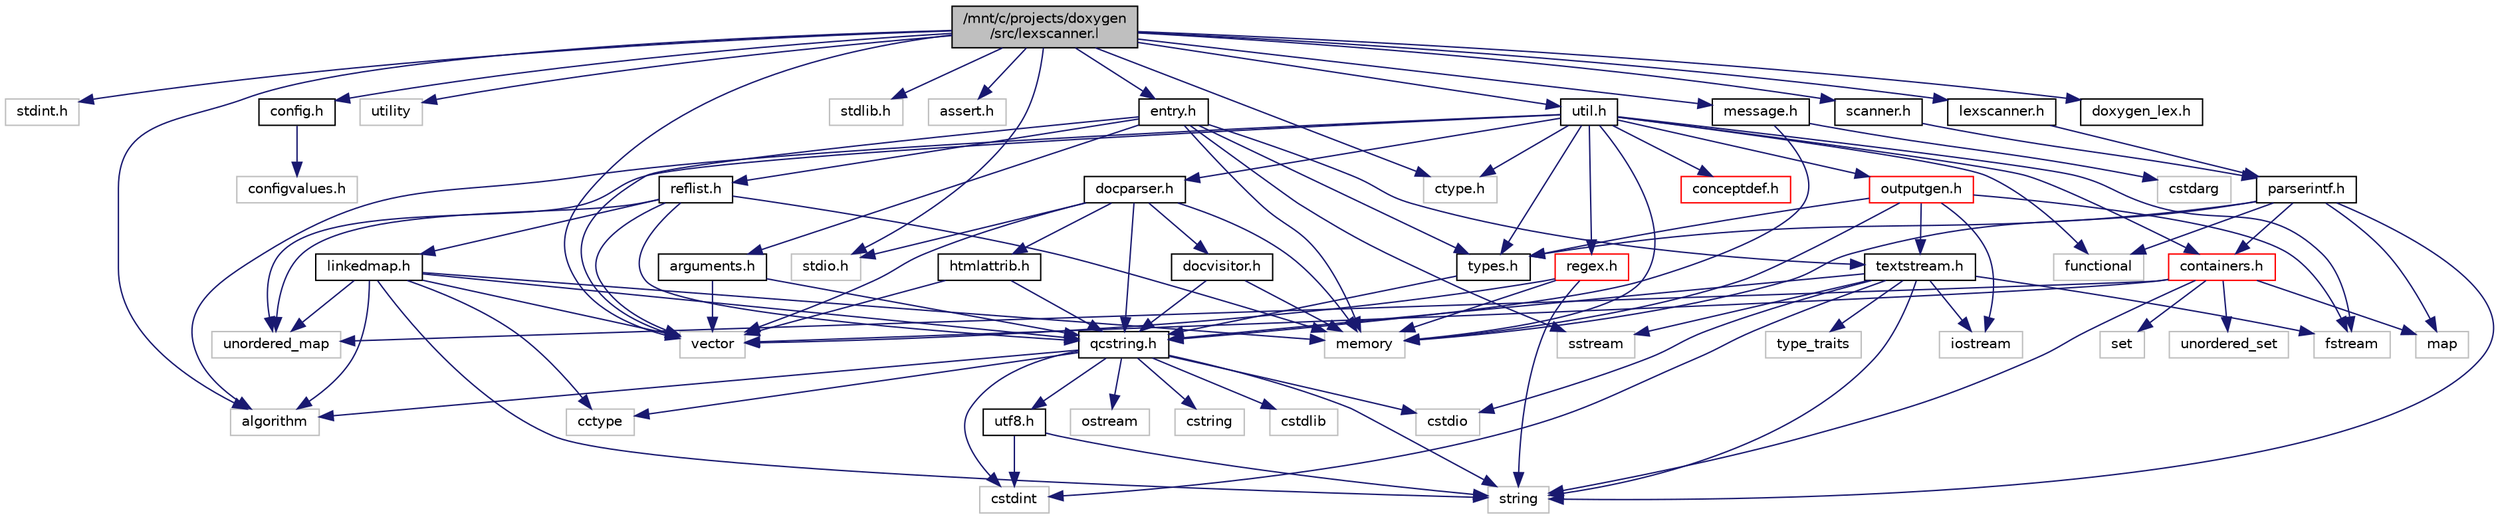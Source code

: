 digraph "/mnt/c/projects/doxygen/src/lexscanner.l"
{
 // LATEX_PDF_SIZE
  edge [fontname="Helvetica",fontsize="10",labelfontname="Helvetica",labelfontsize="10"];
  node [fontname="Helvetica",fontsize="10",shape=record];
  Node1 [label="/mnt/c/projects/doxygen\l/src/lexscanner.l",height=0.2,width=0.4,color="black", fillcolor="grey75", style="filled", fontcolor="black",tooltip=" "];
  Node1 -> Node2 [color="midnightblue",fontsize="10",style="solid"];
  Node2 [label="stdint.h",height=0.2,width=0.4,color="grey75", fillcolor="white", style="filled",tooltip=" "];
  Node1 -> Node3 [color="midnightblue",fontsize="10",style="solid"];
  Node3 [label="algorithm",height=0.2,width=0.4,color="grey75", fillcolor="white", style="filled",tooltip=" "];
  Node1 -> Node4 [color="midnightblue",fontsize="10",style="solid"];
  Node4 [label="vector",height=0.2,width=0.4,color="grey75", fillcolor="white", style="filled",tooltip=" "];
  Node1 -> Node5 [color="midnightblue",fontsize="10",style="solid"];
  Node5 [label="utility",height=0.2,width=0.4,color="grey75", fillcolor="white", style="filled",tooltip=" "];
  Node1 -> Node6 [color="midnightblue",fontsize="10",style="solid"];
  Node6 [label="stdio.h",height=0.2,width=0.4,color="grey75", fillcolor="white", style="filled",tooltip=" "];
  Node1 -> Node7 [color="midnightblue",fontsize="10",style="solid"];
  Node7 [label="stdlib.h",height=0.2,width=0.4,color="grey75", fillcolor="white", style="filled",tooltip=" "];
  Node1 -> Node8 [color="midnightblue",fontsize="10",style="solid"];
  Node8 [label="assert.h",height=0.2,width=0.4,color="grey75", fillcolor="white", style="filled",tooltip=" "];
  Node1 -> Node9 [color="midnightblue",fontsize="10",style="solid"];
  Node9 [label="ctype.h",height=0.2,width=0.4,color="grey75", fillcolor="white", style="filled",tooltip=" "];
  Node1 -> Node10 [color="midnightblue",fontsize="10",style="solid"];
  Node10 [label="config.h",height=0.2,width=0.4,color="black", fillcolor="white", style="filled",URL="$config_8h.html",tooltip=" "];
  Node10 -> Node11 [color="midnightblue",fontsize="10",style="solid"];
  Node11 [label="configvalues.h",height=0.2,width=0.4,color="grey75", fillcolor="white", style="filled",tooltip=" "];
  Node1 -> Node12 [color="midnightblue",fontsize="10",style="solid"];
  Node12 [label="lexscanner.h",height=0.2,width=0.4,color="black", fillcolor="white", style="filled",URL="$lexscanner_8h.html",tooltip=" "];
  Node12 -> Node13 [color="midnightblue",fontsize="10",style="solid"];
  Node13 [label="parserintf.h",height=0.2,width=0.4,color="black", fillcolor="white", style="filled",URL="$parserintf_8h.html",tooltip=" "];
  Node13 -> Node14 [color="midnightblue",fontsize="10",style="solid"];
  Node14 [label="functional",height=0.2,width=0.4,color="grey75", fillcolor="white", style="filled",tooltip=" "];
  Node13 -> Node15 [color="midnightblue",fontsize="10",style="solid"];
  Node15 [label="memory",height=0.2,width=0.4,color="grey75", fillcolor="white", style="filled",tooltip=" "];
  Node13 -> Node16 [color="midnightblue",fontsize="10",style="solid"];
  Node16 [label="map",height=0.2,width=0.4,color="grey75", fillcolor="white", style="filled",tooltip=" "];
  Node13 -> Node17 [color="midnightblue",fontsize="10",style="solid"];
  Node17 [label="string",height=0.2,width=0.4,color="grey75", fillcolor="white", style="filled",tooltip=" "];
  Node13 -> Node18 [color="midnightblue",fontsize="10",style="solid"];
  Node18 [label="types.h",height=0.2,width=0.4,color="black", fillcolor="white", style="filled",URL="$types_8h.html",tooltip="This file contains a number of basic enums and types."];
  Node18 -> Node19 [color="midnightblue",fontsize="10",style="solid"];
  Node19 [label="qcstring.h",height=0.2,width=0.4,color="black", fillcolor="white", style="filled",URL="$qcstring_8h.html",tooltip=" "];
  Node19 -> Node17 [color="midnightblue",fontsize="10",style="solid"];
  Node19 -> Node3 [color="midnightblue",fontsize="10",style="solid"];
  Node19 -> Node20 [color="midnightblue",fontsize="10",style="solid"];
  Node20 [label="cctype",height=0.2,width=0.4,color="grey75", fillcolor="white", style="filled",tooltip=" "];
  Node19 -> Node21 [color="midnightblue",fontsize="10",style="solid"];
  Node21 [label="cstring",height=0.2,width=0.4,color="grey75", fillcolor="white", style="filled",tooltip=" "];
  Node19 -> Node22 [color="midnightblue",fontsize="10",style="solid"];
  Node22 [label="cstdio",height=0.2,width=0.4,color="grey75", fillcolor="white", style="filled",tooltip=" "];
  Node19 -> Node23 [color="midnightblue",fontsize="10",style="solid"];
  Node23 [label="cstdlib",height=0.2,width=0.4,color="grey75", fillcolor="white", style="filled",tooltip=" "];
  Node19 -> Node24 [color="midnightblue",fontsize="10",style="solid"];
  Node24 [label="cstdint",height=0.2,width=0.4,color="grey75", fillcolor="white", style="filled",tooltip=" "];
  Node19 -> Node25 [color="midnightblue",fontsize="10",style="solid"];
  Node25 [label="ostream",height=0.2,width=0.4,color="grey75", fillcolor="white", style="filled",tooltip=" "];
  Node19 -> Node26 [color="midnightblue",fontsize="10",style="solid"];
  Node26 [label="utf8.h",height=0.2,width=0.4,color="black", fillcolor="white", style="filled",URL="$utf8_8h.html",tooltip="Various UTF8 related helper functions."];
  Node26 -> Node24 [color="midnightblue",fontsize="10",style="solid"];
  Node26 -> Node17 [color="midnightblue",fontsize="10",style="solid"];
  Node13 -> Node27 [color="midnightblue",fontsize="10",style="solid"];
  Node27 [label="containers.h",height=0.2,width=0.4,color="red", fillcolor="white", style="filled",URL="$containers_8h.html",tooltip=" "];
  Node27 -> Node4 [color="midnightblue",fontsize="10",style="solid"];
  Node27 -> Node17 [color="midnightblue",fontsize="10",style="solid"];
  Node27 -> Node28 [color="midnightblue",fontsize="10",style="solid"];
  Node28 [label="set",height=0.2,width=0.4,color="grey75", fillcolor="white", style="filled",tooltip=" "];
  Node27 -> Node16 [color="midnightblue",fontsize="10",style="solid"];
  Node27 -> Node29 [color="midnightblue",fontsize="10",style="solid"];
  Node29 [label="unordered_set",height=0.2,width=0.4,color="grey75", fillcolor="white", style="filled",tooltip=" "];
  Node27 -> Node30 [color="midnightblue",fontsize="10",style="solid"];
  Node30 [label="unordered_map",height=0.2,width=0.4,color="grey75", fillcolor="white", style="filled",tooltip=" "];
  Node1 -> Node32 [color="midnightblue",fontsize="10",style="solid"];
  Node32 [label="entry.h",height=0.2,width=0.4,color="black", fillcolor="white", style="filled",URL="$entry_8h.html",tooltip=" "];
  Node32 -> Node4 [color="midnightblue",fontsize="10",style="solid"];
  Node32 -> Node15 [color="midnightblue",fontsize="10",style="solid"];
  Node32 -> Node33 [color="midnightblue",fontsize="10",style="solid"];
  Node33 [label="sstream",height=0.2,width=0.4,color="grey75", fillcolor="white", style="filled",tooltip=" "];
  Node32 -> Node18 [color="midnightblue",fontsize="10",style="solid"];
  Node32 -> Node34 [color="midnightblue",fontsize="10",style="solid"];
  Node34 [label="arguments.h",height=0.2,width=0.4,color="black", fillcolor="white", style="filled",URL="$arguments_8h.html",tooltip=" "];
  Node34 -> Node4 [color="midnightblue",fontsize="10",style="solid"];
  Node34 -> Node19 [color="midnightblue",fontsize="10",style="solid"];
  Node32 -> Node35 [color="midnightblue",fontsize="10",style="solid"];
  Node35 [label="reflist.h",height=0.2,width=0.4,color="black", fillcolor="white", style="filled",URL="$reflist_8h.html",tooltip=" "];
  Node35 -> Node4 [color="midnightblue",fontsize="10",style="solid"];
  Node35 -> Node30 [color="midnightblue",fontsize="10",style="solid"];
  Node35 -> Node15 [color="midnightblue",fontsize="10",style="solid"];
  Node35 -> Node19 [color="midnightblue",fontsize="10",style="solid"];
  Node35 -> Node36 [color="midnightblue",fontsize="10",style="solid"];
  Node36 [label="linkedmap.h",height=0.2,width=0.4,color="black", fillcolor="white", style="filled",URL="$linkedmap_8h.html",tooltip=" "];
  Node36 -> Node30 [color="midnightblue",fontsize="10",style="solid"];
  Node36 -> Node4 [color="midnightblue",fontsize="10",style="solid"];
  Node36 -> Node15 [color="midnightblue",fontsize="10",style="solid"];
  Node36 -> Node17 [color="midnightblue",fontsize="10",style="solid"];
  Node36 -> Node3 [color="midnightblue",fontsize="10",style="solid"];
  Node36 -> Node20 [color="midnightblue",fontsize="10",style="solid"];
  Node36 -> Node19 [color="midnightblue",fontsize="10",style="solid"];
  Node32 -> Node37 [color="midnightblue",fontsize="10",style="solid"];
  Node37 [label="textstream.h",height=0.2,width=0.4,color="black", fillcolor="white", style="filled",URL="$textstream_8h.html",tooltip=" "];
  Node37 -> Node17 [color="midnightblue",fontsize="10",style="solid"];
  Node37 -> Node38 [color="midnightblue",fontsize="10",style="solid"];
  Node38 [label="iostream",height=0.2,width=0.4,color="grey75", fillcolor="white", style="filled",tooltip=" "];
  Node37 -> Node33 [color="midnightblue",fontsize="10",style="solid"];
  Node37 -> Node24 [color="midnightblue",fontsize="10",style="solid"];
  Node37 -> Node22 [color="midnightblue",fontsize="10",style="solid"];
  Node37 -> Node39 [color="midnightblue",fontsize="10",style="solid"];
  Node39 [label="fstream",height=0.2,width=0.4,color="grey75", fillcolor="white", style="filled",tooltip=" "];
  Node37 -> Node40 [color="midnightblue",fontsize="10",style="solid"];
  Node40 [label="type_traits",height=0.2,width=0.4,color="grey75", fillcolor="white", style="filled",tooltip=" "];
  Node37 -> Node19 [color="midnightblue",fontsize="10",style="solid"];
  Node1 -> Node41 [color="midnightblue",fontsize="10",style="solid"];
  Node41 [label="message.h",height=0.2,width=0.4,color="black", fillcolor="white", style="filled",URL="$message_8h.html",tooltip=" "];
  Node41 -> Node42 [color="midnightblue",fontsize="10",style="solid"];
  Node42 [label="cstdarg",height=0.2,width=0.4,color="grey75", fillcolor="white", style="filled",tooltip=" "];
  Node41 -> Node19 [color="midnightblue",fontsize="10",style="solid"];
  Node1 -> Node43 [color="midnightblue",fontsize="10",style="solid"];
  Node43 [label="util.h",height=0.2,width=0.4,color="black", fillcolor="white", style="filled",URL="$util_8h.html",tooltip="A bunch of utility functions."];
  Node43 -> Node15 [color="midnightblue",fontsize="10",style="solid"];
  Node43 -> Node30 [color="midnightblue",fontsize="10",style="solid"];
  Node43 -> Node3 [color="midnightblue",fontsize="10",style="solid"];
  Node43 -> Node14 [color="midnightblue",fontsize="10",style="solid"];
  Node43 -> Node39 [color="midnightblue",fontsize="10",style="solid"];
  Node43 -> Node9 [color="midnightblue",fontsize="10",style="solid"];
  Node43 -> Node18 [color="midnightblue",fontsize="10",style="solid"];
  Node43 -> Node44 [color="midnightblue",fontsize="10",style="solid"];
  Node44 [label="docparser.h",height=0.2,width=0.4,color="black", fillcolor="white", style="filled",URL="$docparser_8h.html",tooltip=" "];
  Node44 -> Node6 [color="midnightblue",fontsize="10",style="solid"];
  Node44 -> Node4 [color="midnightblue",fontsize="10",style="solid"];
  Node44 -> Node15 [color="midnightblue",fontsize="10",style="solid"];
  Node44 -> Node19 [color="midnightblue",fontsize="10",style="solid"];
  Node44 -> Node45 [color="midnightblue",fontsize="10",style="solid"];
  Node45 [label="docvisitor.h",height=0.2,width=0.4,color="black", fillcolor="white", style="filled",URL="$docvisitor_8h.html",tooltip=" "];
  Node45 -> Node15 [color="midnightblue",fontsize="10",style="solid"];
  Node45 -> Node19 [color="midnightblue",fontsize="10",style="solid"];
  Node44 -> Node46 [color="midnightblue",fontsize="10",style="solid"];
  Node46 [label="htmlattrib.h",height=0.2,width=0.4,color="black", fillcolor="white", style="filled",URL="$htmlattrib_8h.html",tooltip=" "];
  Node46 -> Node4 [color="midnightblue",fontsize="10",style="solid"];
  Node46 -> Node19 [color="midnightblue",fontsize="10",style="solid"];
  Node43 -> Node27 [color="midnightblue",fontsize="10",style="solid"];
  Node43 -> Node47 [color="midnightblue",fontsize="10",style="solid"];
  Node47 [label="outputgen.h",height=0.2,width=0.4,color="red", fillcolor="white", style="filled",URL="$outputgen_8h.html",tooltip=" "];
  Node47 -> Node15 [color="midnightblue",fontsize="10",style="solid"];
  Node47 -> Node38 [color="midnightblue",fontsize="10",style="solid"];
  Node47 -> Node39 [color="midnightblue",fontsize="10",style="solid"];
  Node47 -> Node18 [color="midnightblue",fontsize="10",style="solid"];
  Node47 -> Node37 [color="midnightblue",fontsize="10",style="solid"];
  Node43 -> Node51 [color="midnightblue",fontsize="10",style="solid"];
  Node51 [label="regex.h",height=0.2,width=0.4,color="red", fillcolor="white", style="filled",URL="$regex_8h.html",tooltip=" "];
  Node51 -> Node15 [color="midnightblue",fontsize="10",style="solid"];
  Node51 -> Node17 [color="midnightblue",fontsize="10",style="solid"];
  Node51 -> Node4 [color="midnightblue",fontsize="10",style="solid"];
  Node43 -> Node53 [color="midnightblue",fontsize="10",style="solid"];
  Node53 [label="conceptdef.h",height=0.2,width=0.4,color="red", fillcolor="white", style="filled",URL="$conceptdef_8h.html",tooltip=" "];
  Node1 -> Node61 [color="midnightblue",fontsize="10",style="solid"];
  Node61 [label="scanner.h",height=0.2,width=0.4,color="black", fillcolor="white", style="filled",URL="$scanner_8h.html",tooltip=" "];
  Node61 -> Node13 [color="midnightblue",fontsize="10",style="solid"];
  Node1 -> Node62 [color="midnightblue",fontsize="10",style="solid"];
  Node62 [label="doxygen_lex.h",height=0.2,width=0.4,color="black", fillcolor="white", style="filled",URL="$doxygen__lex_8h.html",tooltip=" "];
}
